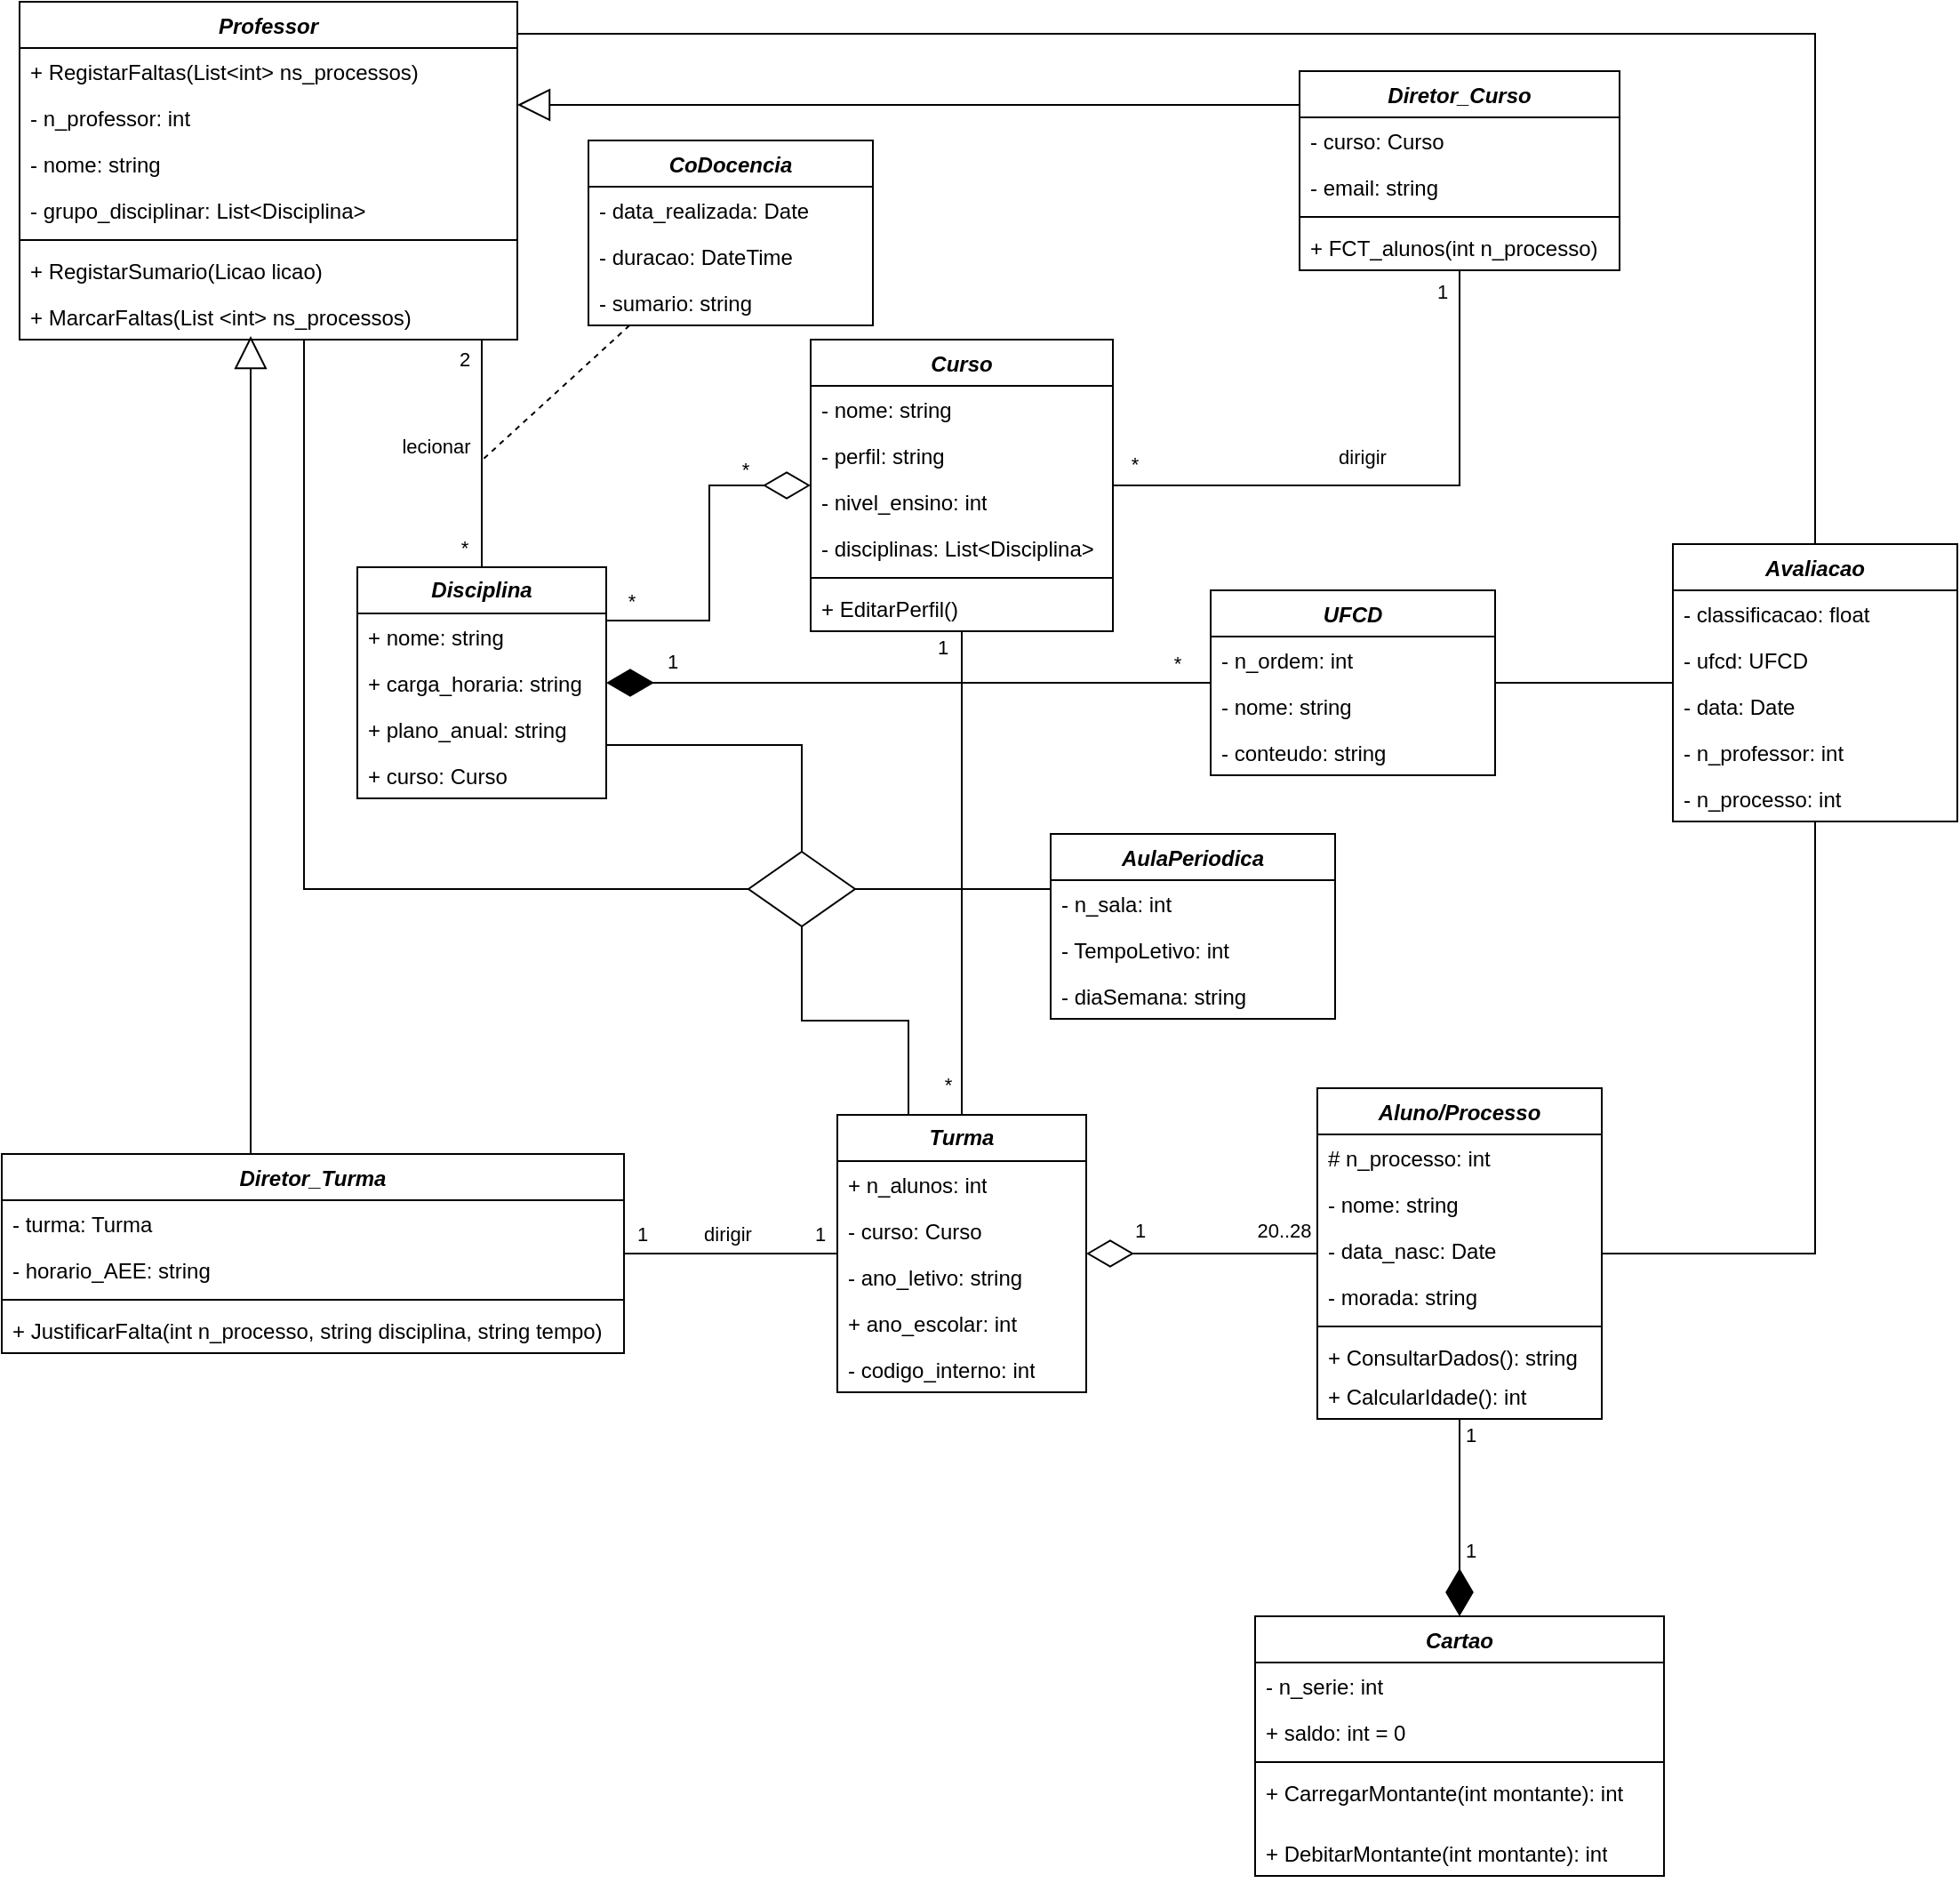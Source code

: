 <mxfile version="21.7.5" type="device">
  <diagram id="C5RBs43oDa-KdzZeNtuy" name="Page-1">
    <mxGraphModel dx="1775" dy="5882" grid="1" gridSize="10" guides="1" tooltips="1" connect="1" arrows="1" fold="1" page="1" pageScale="1" pageWidth="1169" pageHeight="1654" math="0" shadow="0">
      <root>
        <mxCell id="WIyWlLk6GJQsqaUBKTNV-0" />
        <mxCell id="WIyWlLk6GJQsqaUBKTNV-1" parent="WIyWlLk6GJQsqaUBKTNV-0" />
        <mxCell id="zkfFHV4jXpPFQw0GAbJ--17" value="Aluno/Processo" style="swimlane;fontStyle=3;align=center;verticalAlign=top;childLayout=stackLayout;horizontal=1;startSize=26;horizontalStack=0;resizeParent=1;resizeLast=0;collapsible=1;marginBottom=0;rounded=0;shadow=0;strokeWidth=1;" parent="WIyWlLk6GJQsqaUBKTNV-1" vertex="1">
          <mxGeometry x="770" y="-4327" width="160" height="186" as="geometry">
            <mxRectangle x="450" y="-4880" width="160" height="26" as="alternateBounds" />
          </mxGeometry>
        </mxCell>
        <mxCell id="zkfFHV4jXpPFQw0GAbJ--18" value="# n_processo: int" style="text;align=left;verticalAlign=top;spacingLeft=4;spacingRight=4;overflow=hidden;rotatable=0;points=[[0,0.5],[1,0.5]];portConstraint=eastwest;" parent="zkfFHV4jXpPFQw0GAbJ--17" vertex="1">
          <mxGeometry y="26" width="160" height="26" as="geometry" />
        </mxCell>
        <mxCell id="zkfFHV4jXpPFQw0GAbJ--19" value="- nome: string" style="text;align=left;verticalAlign=top;spacingLeft=4;spacingRight=4;overflow=hidden;rotatable=0;points=[[0,0.5],[1,0.5]];portConstraint=eastwest;rounded=0;shadow=0;html=0;" parent="zkfFHV4jXpPFQw0GAbJ--17" vertex="1">
          <mxGeometry y="52" width="160" height="26" as="geometry" />
        </mxCell>
        <mxCell id="zkfFHV4jXpPFQw0GAbJ--20" value="- data_nasc: Date" style="text;align=left;verticalAlign=top;spacingLeft=4;spacingRight=4;overflow=hidden;rotatable=0;points=[[0,0.5],[1,0.5]];portConstraint=eastwest;rounded=0;shadow=0;html=0;" parent="zkfFHV4jXpPFQw0GAbJ--17" vertex="1">
          <mxGeometry y="78" width="160" height="26" as="geometry" />
        </mxCell>
        <mxCell id="zkfFHV4jXpPFQw0GAbJ--21" value="- morada: string" style="text;align=left;verticalAlign=top;spacingLeft=4;spacingRight=4;overflow=hidden;rotatable=0;points=[[0,0.5],[1,0.5]];portConstraint=eastwest;rounded=0;shadow=0;html=0;" parent="zkfFHV4jXpPFQw0GAbJ--17" vertex="1">
          <mxGeometry y="104" width="160" height="26" as="geometry" />
        </mxCell>
        <mxCell id="zkfFHV4jXpPFQw0GAbJ--23" value="" style="line;html=1;strokeWidth=1;align=left;verticalAlign=middle;spacingTop=-1;spacingLeft=3;spacingRight=3;rotatable=0;labelPosition=right;points=[];portConstraint=eastwest;" parent="zkfFHV4jXpPFQw0GAbJ--17" vertex="1">
          <mxGeometry y="130" width="160" height="8" as="geometry" />
        </mxCell>
        <mxCell id="zkfFHV4jXpPFQw0GAbJ--24" value="+ ConsultarDados(): string" style="text;align=left;verticalAlign=top;spacingLeft=4;spacingRight=4;overflow=hidden;rotatable=0;points=[[0,0.5],[1,0.5]];portConstraint=eastwest;" parent="zkfFHV4jXpPFQw0GAbJ--17" vertex="1">
          <mxGeometry y="138" width="160" height="22" as="geometry" />
        </mxCell>
        <mxCell id="0ztRFvTBdyBzdZTtWG1w-25" value="+ CalcularIdade(): int" style="text;strokeColor=none;fillColor=none;align=left;verticalAlign=top;spacingLeft=4;spacingRight=4;overflow=hidden;rotatable=0;points=[[0,0.5],[1,0.5]];portConstraint=eastwest;whiteSpace=wrap;html=1;" parent="zkfFHV4jXpPFQw0GAbJ--17" vertex="1">
          <mxGeometry y="160" width="160" height="26" as="geometry" />
        </mxCell>
        <mxCell id="0ztRFvTBdyBzdZTtWG1w-15" value="&lt;i&gt;Cartao&lt;/i&gt;" style="swimlane;fontStyle=1;align=center;verticalAlign=top;childLayout=stackLayout;horizontal=1;startSize=26;horizontalStack=0;resizeParent=1;resizeParentMax=0;resizeLast=0;collapsible=1;marginBottom=0;whiteSpace=wrap;html=1;" parent="WIyWlLk6GJQsqaUBKTNV-1" vertex="1">
          <mxGeometry x="735" y="-4030" width="230" height="146" as="geometry" />
        </mxCell>
        <mxCell id="0ztRFvTBdyBzdZTtWG1w-16" value="- n_serie: int" style="text;strokeColor=none;fillColor=none;align=left;verticalAlign=top;spacingLeft=4;spacingRight=4;overflow=hidden;rotatable=0;points=[[0,0.5],[1,0.5]];portConstraint=eastwest;whiteSpace=wrap;html=1;" parent="0ztRFvTBdyBzdZTtWG1w-15" vertex="1">
          <mxGeometry y="26" width="230" height="26" as="geometry" />
        </mxCell>
        <mxCell id="0ztRFvTBdyBzdZTtWG1w-23" value="+ saldo: int = 0" style="text;strokeColor=none;fillColor=none;align=left;verticalAlign=top;spacingLeft=4;spacingRight=4;overflow=hidden;rotatable=0;points=[[0,0.5],[1,0.5]];portConstraint=eastwest;whiteSpace=wrap;html=1;" parent="0ztRFvTBdyBzdZTtWG1w-15" vertex="1">
          <mxGeometry y="52" width="230" height="26" as="geometry" />
        </mxCell>
        <mxCell id="0ztRFvTBdyBzdZTtWG1w-17" value="" style="line;strokeWidth=1;fillColor=none;align=left;verticalAlign=middle;spacingTop=-1;spacingLeft=3;spacingRight=3;rotatable=0;labelPosition=right;points=[];portConstraint=eastwest;strokeColor=inherit;" parent="0ztRFvTBdyBzdZTtWG1w-15" vertex="1">
          <mxGeometry y="78" width="230" height="8" as="geometry" />
        </mxCell>
        <mxCell id="0ztRFvTBdyBzdZTtWG1w-24" value="+ CarregarMontante(int montante): int" style="text;strokeColor=none;fillColor=none;align=left;verticalAlign=top;spacingLeft=4;spacingRight=4;overflow=hidden;rotatable=0;points=[[0,0.5],[1,0.5]];portConstraint=eastwest;whiteSpace=wrap;html=1;" parent="0ztRFvTBdyBzdZTtWG1w-15" vertex="1">
          <mxGeometry y="86" width="230" height="34" as="geometry" />
        </mxCell>
        <mxCell id="0ztRFvTBdyBzdZTtWG1w-26" value="+ DebitarMontante(int montante): int" style="text;strokeColor=none;fillColor=none;align=left;verticalAlign=top;spacingLeft=4;spacingRight=4;overflow=hidden;rotatable=0;points=[[0,0.5],[1,0.5]];portConstraint=eastwest;whiteSpace=wrap;html=1;" parent="0ztRFvTBdyBzdZTtWG1w-15" vertex="1">
          <mxGeometry y="120" width="230" height="26" as="geometry" />
        </mxCell>
        <mxCell id="0ztRFvTBdyBzdZTtWG1w-46" value="" style="endArrow=diamondThin;endFill=0;endSize=24;html=1;rounded=0;shadow=0;labelBackgroundColor=default;comic=0;strokeColor=default;fontFamily=Helvetica;fontSize=11;fontColor=default;shape=connector;" parent="WIyWlLk6GJQsqaUBKTNV-1" source="zkfFHV4jXpPFQw0GAbJ--17" target="0ztRFvTBdyBzdZTtWG1w-53" edge="1">
          <mxGeometry width="160" relative="1" as="geometry">
            <mxPoint x="880" y="-4552" as="sourcePoint" />
            <mxPoint x="1110" y="-4365" as="targetPoint" />
          </mxGeometry>
        </mxCell>
        <mxCell id="0ztRFvTBdyBzdZTtWG1w-47" value="1" style="edgeLabel;html=1;align=center;verticalAlign=middle;resizable=0;points=[];fontSize=11;fontFamily=Helvetica;fontColor=default;" parent="0ztRFvTBdyBzdZTtWG1w-46" vertex="1" connectable="0">
          <mxGeometry x="0.633" relative="1" as="geometry">
            <mxPoint x="6" y="-13" as="offset" />
          </mxGeometry>
        </mxCell>
        <mxCell id="0ztRFvTBdyBzdZTtWG1w-48" value="20..28" style="edgeLabel;html=1;align=center;verticalAlign=middle;resizable=0;points=[];fontSize=11;fontFamily=Helvetica;fontColor=default;" parent="0ztRFvTBdyBzdZTtWG1w-46" vertex="1" connectable="0">
          <mxGeometry x="-0.792" relative="1" as="geometry">
            <mxPoint x="-6" y="-13" as="offset" />
          </mxGeometry>
        </mxCell>
        <mxCell id="0ztRFvTBdyBzdZTtWG1w-53" value="&lt;font style=&quot;font-size: 12px;&quot;&gt;&lt;i&gt;&lt;b&gt;Turma&lt;/b&gt;&lt;/i&gt;&lt;/font&gt;" style="swimlane;fontStyle=0;childLayout=stackLayout;horizontal=1;startSize=26;fillColor=none;horizontalStack=0;resizeParent=1;resizeParentMax=0;resizeLast=0;collapsible=1;marginBottom=0;whiteSpace=wrap;html=1;fontFamily=Helvetica;fontSize=11;fontColor=default;" parent="WIyWlLk6GJQsqaUBKTNV-1" vertex="1">
          <mxGeometry x="500.0" y="-4312" width="140" height="156" as="geometry" />
        </mxCell>
        <mxCell id="0ztRFvTBdyBzdZTtWG1w-71" value="+ n_alunos: int" style="text;strokeColor=none;fillColor=none;align=left;verticalAlign=top;spacingLeft=4;spacingRight=4;overflow=hidden;rotatable=0;points=[[0,0.5],[1,0.5]];portConstraint=eastwest;whiteSpace=wrap;html=1;fontSize=12;fontFamily=Helvetica;fontColor=default;" parent="0ztRFvTBdyBzdZTtWG1w-53" vertex="1">
          <mxGeometry y="26" width="140" height="26" as="geometry" />
        </mxCell>
        <mxCell id="0ztRFvTBdyBzdZTtWG1w-70" value="- curso: Curso" style="text;strokeColor=none;fillColor=none;align=left;verticalAlign=top;spacingLeft=4;spacingRight=4;overflow=hidden;rotatable=0;points=[[0,0.5],[1,0.5]];portConstraint=eastwest;whiteSpace=wrap;html=1;fontSize=12;fontFamily=Helvetica;fontColor=default;" parent="0ztRFvTBdyBzdZTtWG1w-53" vertex="1">
          <mxGeometry y="52" width="140" height="26" as="geometry" />
        </mxCell>
        <mxCell id="0ztRFvTBdyBzdZTtWG1w-69" value="- ano_letivo: string" style="text;strokeColor=none;fillColor=none;align=left;verticalAlign=top;spacingLeft=4;spacingRight=4;overflow=hidden;rotatable=0;points=[[0,0.5],[1,0.5]];portConstraint=eastwest;whiteSpace=wrap;html=1;fontSize=12;fontFamily=Helvetica;fontColor=default;" parent="0ztRFvTBdyBzdZTtWG1w-53" vertex="1">
          <mxGeometry y="78" width="140" height="26" as="geometry" />
        </mxCell>
        <mxCell id="0ztRFvTBdyBzdZTtWG1w-68" value="+ ano_escolar: int" style="text;strokeColor=none;fillColor=none;align=left;verticalAlign=top;spacingLeft=4;spacingRight=4;overflow=hidden;rotatable=0;points=[[0,0.5],[1,0.5]];portConstraint=eastwest;whiteSpace=wrap;html=1;" parent="0ztRFvTBdyBzdZTtWG1w-53" vertex="1">
          <mxGeometry y="104" width="140" height="26" as="geometry" />
        </mxCell>
        <mxCell id="0ztRFvTBdyBzdZTtWG1w-67" value="- codigo_interno: int" style="text;strokeColor=none;fillColor=none;align=left;verticalAlign=top;spacingLeft=4;spacingRight=4;overflow=hidden;rotatable=0;points=[[0,0.5],[1,0.5]];portConstraint=eastwest;whiteSpace=wrap;html=1;" parent="0ztRFvTBdyBzdZTtWG1w-53" vertex="1">
          <mxGeometry y="130" width="140" height="26" as="geometry" />
        </mxCell>
        <mxCell id="N6b-j227gdxr0hXpwnZl-5" value="Curso" style="swimlane;fontStyle=3;align=center;verticalAlign=top;childLayout=stackLayout;horizontal=1;startSize=26;horizontalStack=0;resizeParent=1;resizeParentMax=0;resizeLast=0;collapsible=1;marginBottom=0;whiteSpace=wrap;html=1;fontSize=12;" parent="WIyWlLk6GJQsqaUBKTNV-1" vertex="1">
          <mxGeometry x="485" y="-4748" width="170" height="164" as="geometry" />
        </mxCell>
        <mxCell id="N6b-j227gdxr0hXpwnZl-6" value="- nome: string" style="text;strokeColor=none;fillColor=none;align=left;verticalAlign=top;spacingLeft=4;spacingRight=4;overflow=hidden;rotatable=0;points=[[0,0.5],[1,0.5]];portConstraint=eastwest;whiteSpace=wrap;html=1;" parent="N6b-j227gdxr0hXpwnZl-5" vertex="1">
          <mxGeometry y="26" width="170" height="26" as="geometry" />
        </mxCell>
        <mxCell id="N6b-j227gdxr0hXpwnZl-9" value="- perfil: string" style="text;strokeColor=none;fillColor=none;align=left;verticalAlign=top;spacingLeft=4;spacingRight=4;overflow=hidden;rotatable=0;points=[[0,0.5],[1,0.5]];portConstraint=eastwest;whiteSpace=wrap;html=1;" parent="N6b-j227gdxr0hXpwnZl-5" vertex="1">
          <mxGeometry y="52" width="170" height="26" as="geometry" />
        </mxCell>
        <mxCell id="N6b-j227gdxr0hXpwnZl-10" value="- nivel_ensino: int" style="text;strokeColor=none;fillColor=none;align=left;verticalAlign=top;spacingLeft=4;spacingRight=4;overflow=hidden;rotatable=0;points=[[0,0.5],[1,0.5]];portConstraint=eastwest;whiteSpace=wrap;html=1;" parent="N6b-j227gdxr0hXpwnZl-5" vertex="1">
          <mxGeometry y="78" width="170" height="26" as="geometry" />
        </mxCell>
        <mxCell id="FywWqhkUTXSly_Npq8gc-27" value="- disciplinas: List&amp;lt;Disciplina&amp;gt;" style="text;strokeColor=none;fillColor=none;align=left;verticalAlign=top;spacingLeft=4;spacingRight=4;overflow=hidden;rotatable=0;points=[[0,0.5],[1,0.5]];portConstraint=eastwest;whiteSpace=wrap;html=1;" parent="N6b-j227gdxr0hXpwnZl-5" vertex="1">
          <mxGeometry y="104" width="170" height="26" as="geometry" />
        </mxCell>
        <mxCell id="N6b-j227gdxr0hXpwnZl-7" value="" style="line;strokeWidth=1;fillColor=none;align=left;verticalAlign=middle;spacingTop=-1;spacingLeft=3;spacingRight=3;rotatable=0;labelPosition=right;points=[];portConstraint=eastwest;strokeColor=inherit;" parent="N6b-j227gdxr0hXpwnZl-5" vertex="1">
          <mxGeometry y="130" width="170" height="8" as="geometry" />
        </mxCell>
        <mxCell id="N6b-j227gdxr0hXpwnZl-8" value="+&amp;nbsp;EditarPerfil()" style="text;strokeColor=none;fillColor=none;align=left;verticalAlign=top;spacingLeft=4;spacingRight=4;overflow=hidden;rotatable=0;points=[[0,0.5],[1,0.5]];portConstraint=eastwest;whiteSpace=wrap;html=1;fontSize=12;" parent="N6b-j227gdxr0hXpwnZl-5" vertex="1">
          <mxGeometry y="138" width="170" height="26" as="geometry" />
        </mxCell>
        <mxCell id="N6b-j227gdxr0hXpwnZl-11" value="" style="endArrow=none;html=1;rounded=0;" parent="WIyWlLk6GJQsqaUBKTNV-1" source="N6b-j227gdxr0hXpwnZl-5" target="0ztRFvTBdyBzdZTtWG1w-53" edge="1">
          <mxGeometry relative="1" as="geometry">
            <mxPoint x="460" y="-4305" as="sourcePoint" />
            <mxPoint x="620" y="-4305" as="targetPoint" />
          </mxGeometry>
        </mxCell>
        <mxCell id="N6b-j227gdxr0hXpwnZl-14" value="1" style="edgeLabel;html=1;align=center;verticalAlign=middle;resizable=0;points=[];" parent="N6b-j227gdxr0hXpwnZl-11" vertex="1" connectable="0">
          <mxGeometry x="-0.922" relative="1" as="geometry">
            <mxPoint x="-11" y="-2" as="offset" />
          </mxGeometry>
        </mxCell>
        <mxCell id="N6b-j227gdxr0hXpwnZl-15" value="*" style="edgeLabel;html=1;align=center;verticalAlign=middle;resizable=0;points=[];" parent="N6b-j227gdxr0hXpwnZl-11" vertex="1" connectable="0">
          <mxGeometry x="0.923" y="1" relative="1" as="geometry">
            <mxPoint x="-9" y="-7" as="offset" />
          </mxGeometry>
        </mxCell>
        <mxCell id="N6b-j227gdxr0hXpwnZl-16" value="Professor" style="swimlane;fontStyle=3;align=center;verticalAlign=top;childLayout=stackLayout;horizontal=1;startSize=26;horizontalStack=0;resizeParent=1;resizeParentMax=0;resizeLast=0;collapsible=1;marginBottom=0;whiteSpace=wrap;html=1;" parent="WIyWlLk6GJQsqaUBKTNV-1" vertex="1">
          <mxGeometry x="40" y="-4938" width="280" height="190" as="geometry" />
        </mxCell>
        <mxCell id="FywWqhkUTXSly_Npq8gc-2" value="+ RegistarFaltas(List&amp;lt;int&amp;gt; ns_processos)" style="text;strokeColor=none;fillColor=none;align=left;verticalAlign=top;spacingLeft=4;spacingRight=4;overflow=hidden;rotatable=0;points=[[0,0.5],[1,0.5]];portConstraint=eastwest;whiteSpace=wrap;html=1;" parent="N6b-j227gdxr0hXpwnZl-16" vertex="1">
          <mxGeometry y="26" width="280" height="26" as="geometry" />
        </mxCell>
        <mxCell id="N6b-j227gdxr0hXpwnZl-17" value="- n_professor: int" style="text;strokeColor=none;fillColor=none;align=left;verticalAlign=top;spacingLeft=4;spacingRight=4;overflow=hidden;rotatable=0;points=[[0,0.5],[1,0.5]];portConstraint=eastwest;whiteSpace=wrap;html=1;" parent="N6b-j227gdxr0hXpwnZl-16" vertex="1">
          <mxGeometry y="52" width="280" height="26" as="geometry" />
        </mxCell>
        <mxCell id="FywWqhkUTXSly_Npq8gc-0" value="- nome: string" style="text;strokeColor=none;fillColor=none;align=left;verticalAlign=top;spacingLeft=4;spacingRight=4;overflow=hidden;rotatable=0;points=[[0,0.5],[1,0.5]];portConstraint=eastwest;whiteSpace=wrap;html=1;" parent="N6b-j227gdxr0hXpwnZl-16" vertex="1">
          <mxGeometry y="78" width="280" height="26" as="geometry" />
        </mxCell>
        <mxCell id="FywWqhkUTXSly_Npq8gc-1" value="- grupo_disciplinar: List&amp;lt;Disciplina&amp;gt;" style="text;strokeColor=none;fillColor=none;align=left;verticalAlign=top;spacingLeft=4;spacingRight=4;overflow=hidden;rotatable=0;points=[[0,0.5],[1,0.5]];portConstraint=eastwest;whiteSpace=wrap;html=1;" parent="N6b-j227gdxr0hXpwnZl-16" vertex="1">
          <mxGeometry y="104" width="280" height="26" as="geometry" />
        </mxCell>
        <mxCell id="N6b-j227gdxr0hXpwnZl-18" value="" style="line;strokeWidth=1;fillColor=none;align=left;verticalAlign=middle;spacingTop=-1;spacingLeft=3;spacingRight=3;rotatable=0;labelPosition=right;points=[];portConstraint=eastwest;strokeColor=inherit;" parent="N6b-j227gdxr0hXpwnZl-16" vertex="1">
          <mxGeometry y="130" width="280" height="8" as="geometry" />
        </mxCell>
        <mxCell id="N6b-j227gdxr0hXpwnZl-19" value="+ RegistarSumario(Licao licao)" style="text;strokeColor=none;fillColor=none;align=left;verticalAlign=top;spacingLeft=4;spacingRight=4;overflow=hidden;rotatable=0;points=[[0,0.5],[1,0.5]];portConstraint=eastwest;whiteSpace=wrap;html=1;" parent="N6b-j227gdxr0hXpwnZl-16" vertex="1">
          <mxGeometry y="138" width="280" height="26" as="geometry" />
        </mxCell>
        <mxCell id="kLCxIZUCy47wX80rLi7l-0" value="+ MarcarFaltas(List &amp;lt;int&amp;gt; ns_processos)" style="text;strokeColor=none;fillColor=none;align=left;verticalAlign=top;spacingLeft=4;spacingRight=4;overflow=hidden;rotatable=0;points=[[0,0.5],[1,0.5]];portConstraint=eastwest;whiteSpace=wrap;html=1;" vertex="1" parent="N6b-j227gdxr0hXpwnZl-16">
          <mxGeometry y="164" width="280" height="26" as="geometry" />
        </mxCell>
        <mxCell id="FywWqhkUTXSly_Npq8gc-3" value="&lt;i&gt;Diretor_Curso&lt;/i&gt;" style="swimlane;fontStyle=1;align=center;verticalAlign=top;childLayout=stackLayout;horizontal=1;startSize=26;horizontalStack=0;resizeParent=1;resizeParentMax=0;resizeLast=0;collapsible=1;marginBottom=0;whiteSpace=wrap;html=1;" parent="WIyWlLk6GJQsqaUBKTNV-1" vertex="1">
          <mxGeometry x="760" y="-4899" width="180" height="112" as="geometry" />
        </mxCell>
        <mxCell id="FywWqhkUTXSly_Npq8gc-4" value="- curso: Curso" style="text;strokeColor=none;fillColor=none;align=left;verticalAlign=top;spacingLeft=4;spacingRight=4;overflow=hidden;rotatable=0;points=[[0,0.5],[1,0.5]];portConstraint=eastwest;whiteSpace=wrap;html=1;" parent="FywWqhkUTXSly_Npq8gc-3" vertex="1">
          <mxGeometry y="26" width="180" height="26" as="geometry" />
        </mxCell>
        <mxCell id="FywWqhkUTXSly_Npq8gc-19" value="- email: string" style="text;strokeColor=none;fillColor=none;align=left;verticalAlign=top;spacingLeft=4;spacingRight=4;overflow=hidden;rotatable=0;points=[[0,0.5],[1,0.5]];portConstraint=eastwest;whiteSpace=wrap;html=1;" parent="FywWqhkUTXSly_Npq8gc-3" vertex="1">
          <mxGeometry y="52" width="180" height="26" as="geometry" />
        </mxCell>
        <mxCell id="FywWqhkUTXSly_Npq8gc-5" value="" style="line;strokeWidth=1;fillColor=none;align=left;verticalAlign=middle;spacingTop=-1;spacingLeft=3;spacingRight=3;rotatable=0;labelPosition=right;points=[];portConstraint=eastwest;strokeColor=inherit;" parent="FywWqhkUTXSly_Npq8gc-3" vertex="1">
          <mxGeometry y="78" width="180" height="8" as="geometry" />
        </mxCell>
        <mxCell id="FywWqhkUTXSly_Npq8gc-6" value="+ FCT_alunos(int n_processo)" style="text;strokeColor=none;fillColor=none;align=left;verticalAlign=top;spacingLeft=4;spacingRight=4;overflow=hidden;rotatable=0;points=[[0,0.5],[1,0.5]];portConstraint=eastwest;whiteSpace=wrap;html=1;" parent="FywWqhkUTXSly_Npq8gc-3" vertex="1">
          <mxGeometry y="86" width="180" height="26" as="geometry" />
        </mxCell>
        <mxCell id="FywWqhkUTXSly_Npq8gc-7" value="&lt;i&gt;Diretor_Turma&lt;/i&gt;" style="swimlane;fontStyle=1;align=center;verticalAlign=top;childLayout=stackLayout;horizontal=1;startSize=26;horizontalStack=0;resizeParent=1;resizeParentMax=0;resizeLast=0;collapsible=1;marginBottom=0;whiteSpace=wrap;html=1;" parent="WIyWlLk6GJQsqaUBKTNV-1" vertex="1">
          <mxGeometry x="30" y="-4290" width="350" height="112" as="geometry" />
        </mxCell>
        <mxCell id="FywWqhkUTXSly_Npq8gc-8" value="- turma: Turma" style="text;strokeColor=none;fillColor=none;align=left;verticalAlign=top;spacingLeft=4;spacingRight=4;overflow=hidden;rotatable=0;points=[[0,0.5],[1,0.5]];portConstraint=eastwest;whiteSpace=wrap;html=1;" parent="FywWqhkUTXSly_Npq8gc-7" vertex="1">
          <mxGeometry y="26" width="350" height="26" as="geometry" />
        </mxCell>
        <mxCell id="FywWqhkUTXSly_Npq8gc-13" value="- horario_AEE: string" style="text;strokeColor=none;fillColor=none;align=left;verticalAlign=top;spacingLeft=4;spacingRight=4;overflow=hidden;rotatable=0;points=[[0,0.5],[1,0.5]];portConstraint=eastwest;whiteSpace=wrap;html=1;" parent="FywWqhkUTXSly_Npq8gc-7" vertex="1">
          <mxGeometry y="52" width="350" height="26" as="geometry" />
        </mxCell>
        <mxCell id="FywWqhkUTXSly_Npq8gc-9" value="" style="line;strokeWidth=1;fillColor=none;align=left;verticalAlign=middle;spacingTop=-1;spacingLeft=3;spacingRight=3;rotatable=0;labelPosition=right;points=[];portConstraint=eastwest;strokeColor=inherit;" parent="FywWqhkUTXSly_Npq8gc-7" vertex="1">
          <mxGeometry y="78" width="350" height="8" as="geometry" />
        </mxCell>
        <mxCell id="FywWqhkUTXSly_Npq8gc-10" value="+ JustificarFalta(int n_processo, string disciplina, string tempo)" style="text;strokeColor=none;fillColor=none;align=left;verticalAlign=top;spacingLeft=4;spacingRight=4;overflow=hidden;rotatable=0;points=[[0,0.5],[1,0.5]];portConstraint=eastwest;whiteSpace=wrap;html=1;" parent="FywWqhkUTXSly_Npq8gc-7" vertex="1">
          <mxGeometry y="86" width="350" height="26" as="geometry" />
        </mxCell>
        <mxCell id="FywWqhkUTXSly_Npq8gc-11" value="" style="endArrow=block;endSize=16;endFill=0;html=1;rounded=0;edgeStyle=orthogonalEdgeStyle;" parent="WIyWlLk6GJQsqaUBKTNV-1" source="FywWqhkUTXSly_Npq8gc-3" target="N6b-j227gdxr0hXpwnZl-16" edge="1">
          <mxGeometry width="160" relative="1" as="geometry">
            <mxPoint x="800" y="-4235" as="sourcePoint" />
            <mxPoint x="505.612" y="-4175" as="targetPoint" />
            <Array as="points">
              <mxPoint x="430" y="-4880" />
              <mxPoint x="430" y="-4880" />
            </Array>
          </mxGeometry>
        </mxCell>
        <mxCell id="FywWqhkUTXSly_Npq8gc-12" value="" style="endArrow=block;endSize=16;endFill=0;html=1;rounded=0;edgeStyle=orthogonalEdgeStyle;" parent="WIyWlLk6GJQsqaUBKTNV-1" source="FywWqhkUTXSly_Npq8gc-7" edge="1">
          <mxGeometry width="160" relative="1" as="geometry">
            <mxPoint x="800" y="-4235" as="sourcePoint" />
            <mxPoint x="170" y="-4750" as="targetPoint" />
            <Array as="points">
              <mxPoint x="170" y="-4630" />
              <mxPoint x="170" y="-4630" />
            </Array>
          </mxGeometry>
        </mxCell>
        <mxCell id="FywWqhkUTXSly_Npq8gc-14" value="" style="endArrow=none;html=1;rounded=0;elbow=vertical;" parent="WIyWlLk6GJQsqaUBKTNV-1" source="0ztRFvTBdyBzdZTtWG1w-53" target="FywWqhkUTXSly_Npq8gc-7" edge="1">
          <mxGeometry relative="1" as="geometry">
            <mxPoint x="600" y="-4405" as="sourcePoint" />
            <mxPoint x="760" y="-4405" as="targetPoint" />
          </mxGeometry>
        </mxCell>
        <mxCell id="FywWqhkUTXSly_Npq8gc-17" value="1" style="edgeLabel;html=1;align=center;verticalAlign=middle;resizable=0;points=[];" parent="FywWqhkUTXSly_Npq8gc-14" vertex="1" connectable="0">
          <mxGeometry x="-0.903" relative="1" as="geometry">
            <mxPoint x="-4" y="-11" as="offset" />
          </mxGeometry>
        </mxCell>
        <mxCell id="FywWqhkUTXSly_Npq8gc-18" value="1" style="edgeLabel;html=1;align=center;verticalAlign=middle;resizable=0;points=[];" parent="FywWqhkUTXSly_Npq8gc-14" vertex="1" connectable="0">
          <mxGeometry x="0.915" relative="1" as="geometry">
            <mxPoint x="5" y="-11" as="offset" />
          </mxGeometry>
        </mxCell>
        <mxCell id="FywWqhkUTXSly_Npq8gc-26" value="dirigir" style="edgeLabel;html=1;align=center;verticalAlign=middle;resizable=0;points=[];" parent="FywWqhkUTXSly_Npq8gc-14" vertex="1" connectable="0">
          <mxGeometry x="-0.016" relative="1" as="geometry">
            <mxPoint x="-3" y="-11" as="offset" />
          </mxGeometry>
        </mxCell>
        <mxCell id="FywWqhkUTXSly_Npq8gc-20" value="" style="endArrow=none;html=1;rounded=0;edgeStyle=orthogonalEdgeStyle;" parent="WIyWlLk6GJQsqaUBKTNV-1" source="N6b-j227gdxr0hXpwnZl-5" target="FywWqhkUTXSly_Npq8gc-3" edge="1">
          <mxGeometry relative="1" as="geometry">
            <mxPoint x="410" y="-4405" as="sourcePoint" />
            <mxPoint x="570" y="-4405" as="targetPoint" />
          </mxGeometry>
        </mxCell>
        <mxCell id="FywWqhkUTXSly_Npq8gc-23" value="*" style="edgeLabel;html=1;align=center;verticalAlign=middle;resizable=0;points=[];" parent="FywWqhkUTXSly_Npq8gc-20" vertex="1" connectable="0">
          <mxGeometry x="-0.923" relative="1" as="geometry">
            <mxPoint y="-12" as="offset" />
          </mxGeometry>
        </mxCell>
        <mxCell id="FywWqhkUTXSly_Npq8gc-24" value="1" style="edgeLabel;html=1;align=center;verticalAlign=middle;resizable=0;points=[];" parent="FywWqhkUTXSly_Npq8gc-20" vertex="1" connectable="0">
          <mxGeometry x="0.878" relative="1" as="geometry">
            <mxPoint x="-10" y="-8" as="offset" />
          </mxGeometry>
        </mxCell>
        <mxCell id="FywWqhkUTXSly_Npq8gc-25" value="dirigir" style="edgeLabel;html=1;align=center;verticalAlign=middle;resizable=0;points=[];" parent="FywWqhkUTXSly_Npq8gc-20" vertex="1" connectable="0">
          <mxGeometry x="-0.071" y="2" relative="1" as="geometry">
            <mxPoint x="-7" y="-14" as="offset" />
          </mxGeometry>
        </mxCell>
        <mxCell id="FywWqhkUTXSly_Npq8gc-28" value="&lt;b&gt;&lt;i&gt;Disciplina&lt;/i&gt;&lt;/b&gt;" style="swimlane;fontStyle=0;childLayout=stackLayout;horizontal=1;startSize=26;fillColor=none;horizontalStack=0;resizeParent=1;resizeParentMax=0;resizeLast=0;collapsible=1;marginBottom=0;whiteSpace=wrap;html=1;" parent="WIyWlLk6GJQsqaUBKTNV-1" vertex="1">
          <mxGeometry x="230" y="-4620" width="140" height="130" as="geometry" />
        </mxCell>
        <mxCell id="FywWqhkUTXSly_Npq8gc-29" value="+ nome: string" style="text;strokeColor=none;fillColor=none;align=left;verticalAlign=top;spacingLeft=4;spacingRight=4;overflow=hidden;rotatable=0;points=[[0,0.5],[1,0.5]];portConstraint=eastwest;whiteSpace=wrap;html=1;" parent="FywWqhkUTXSly_Npq8gc-28" vertex="1">
          <mxGeometry y="26" width="140" height="26" as="geometry" />
        </mxCell>
        <mxCell id="FywWqhkUTXSly_Npq8gc-30" value="+ carga_horaria: string" style="text;strokeColor=none;fillColor=none;align=left;verticalAlign=top;spacingLeft=4;spacingRight=4;overflow=hidden;rotatable=0;points=[[0,0.5],[1,0.5]];portConstraint=eastwest;whiteSpace=wrap;html=1;" parent="FywWqhkUTXSly_Npq8gc-28" vertex="1">
          <mxGeometry y="52" width="140" height="26" as="geometry" />
        </mxCell>
        <mxCell id="FywWqhkUTXSly_Npq8gc-31" value="+ plano_anual: string" style="text;strokeColor=none;fillColor=none;align=left;verticalAlign=top;spacingLeft=4;spacingRight=4;overflow=hidden;rotatable=0;points=[[0,0.5],[1,0.5]];portConstraint=eastwest;whiteSpace=wrap;html=1;" parent="FywWqhkUTXSly_Npq8gc-28" vertex="1">
          <mxGeometry y="78" width="140" height="26" as="geometry" />
        </mxCell>
        <mxCell id="FywWqhkUTXSly_Npq8gc-32" value="+ curso: Curso" style="text;strokeColor=none;fillColor=none;align=left;verticalAlign=top;spacingLeft=4;spacingRight=4;overflow=hidden;rotatable=0;points=[[0,0.5],[1,0.5]];portConstraint=eastwest;whiteSpace=wrap;html=1;" parent="FywWqhkUTXSly_Npq8gc-28" vertex="1">
          <mxGeometry y="104" width="140" height="26" as="geometry" />
        </mxCell>
        <mxCell id="FywWqhkUTXSly_Npq8gc-43" value="" style="endArrow=diamondThin;endFill=0;endSize=24;html=1;rounded=0;edgeStyle=orthogonalEdgeStyle;" parent="WIyWlLk6GJQsqaUBKTNV-1" source="FywWqhkUTXSly_Npq8gc-28" target="N6b-j227gdxr0hXpwnZl-5" edge="1">
          <mxGeometry width="160" relative="1" as="geometry">
            <mxPoint x="310" y="-4520" as="sourcePoint" />
            <mxPoint x="470" y="-4520" as="targetPoint" />
            <Array as="points">
              <mxPoint x="428" y="-4590" />
              <mxPoint x="428" y="-4666" />
            </Array>
          </mxGeometry>
        </mxCell>
        <mxCell id="FywWqhkUTXSly_Npq8gc-44" value="*" style="edgeLabel;html=1;align=center;verticalAlign=middle;resizable=0;points=[];" parent="FywWqhkUTXSly_Npq8gc-43" vertex="1" connectable="0">
          <mxGeometry x="-0.82" y="1" relative="1" as="geometry">
            <mxPoint x="-3" y="-10" as="offset" />
          </mxGeometry>
        </mxCell>
        <mxCell id="FywWqhkUTXSly_Npq8gc-45" value="*" style="edgeLabel;html=1;align=center;verticalAlign=middle;resizable=0;points=[];" parent="FywWqhkUTXSly_Npq8gc-43" vertex="1" connectable="0">
          <mxGeometry x="0.61" y="1" relative="1" as="geometry">
            <mxPoint y="-8" as="offset" />
          </mxGeometry>
        </mxCell>
        <mxCell id="FywWqhkUTXSly_Npq8gc-46" value="" style="endArrow=diamondThin;endFill=1;endSize=24;html=1;rounded=0;" parent="WIyWlLk6GJQsqaUBKTNV-1" source="zkfFHV4jXpPFQw0GAbJ--17" target="0ztRFvTBdyBzdZTtWG1w-15" edge="1">
          <mxGeometry width="160" relative="1" as="geometry">
            <mxPoint x="750" y="-4690" as="sourcePoint" />
            <mxPoint x="910" y="-4690" as="targetPoint" />
          </mxGeometry>
        </mxCell>
        <mxCell id="FywWqhkUTXSly_Npq8gc-47" value="1" style="edgeLabel;html=1;align=center;verticalAlign=middle;resizable=0;points=[];" parent="FywWqhkUTXSly_Npq8gc-46" vertex="1" connectable="0">
          <mxGeometry x="0.532" relative="1" as="geometry">
            <mxPoint x="6" y="-11" as="offset" />
          </mxGeometry>
        </mxCell>
        <mxCell id="FywWqhkUTXSly_Npq8gc-48" value="1" style="edgeLabel;html=1;align=center;verticalAlign=middle;resizable=0;points=[];" parent="FywWqhkUTXSly_Npq8gc-46" vertex="1" connectable="0">
          <mxGeometry x="-0.88" relative="1" as="geometry">
            <mxPoint x="6" y="2" as="offset" />
          </mxGeometry>
        </mxCell>
        <mxCell id="kLCxIZUCy47wX80rLi7l-1" value="&lt;i&gt;CoDocencia&lt;/i&gt;" style="swimlane;fontStyle=1;align=center;verticalAlign=top;childLayout=stackLayout;horizontal=1;startSize=26;horizontalStack=0;resizeParent=1;resizeParentMax=0;resizeLast=0;collapsible=1;marginBottom=0;whiteSpace=wrap;html=1;" vertex="1" parent="WIyWlLk6GJQsqaUBKTNV-1">
          <mxGeometry x="360" y="-4860" width="160" height="104" as="geometry" />
        </mxCell>
        <mxCell id="kLCxIZUCy47wX80rLi7l-2" value="- data_realizada: Date" style="text;strokeColor=none;fillColor=none;align=left;verticalAlign=top;spacingLeft=4;spacingRight=4;overflow=hidden;rotatable=0;points=[[0,0.5],[1,0.5]];portConstraint=eastwest;whiteSpace=wrap;html=1;" vertex="1" parent="kLCxIZUCy47wX80rLi7l-1">
          <mxGeometry y="26" width="160" height="26" as="geometry" />
        </mxCell>
        <mxCell id="kLCxIZUCy47wX80rLi7l-10" value="- duracao: DateTime" style="text;strokeColor=none;fillColor=none;align=left;verticalAlign=top;spacingLeft=4;spacingRight=4;overflow=hidden;rotatable=0;points=[[0,0.5],[1,0.5]];portConstraint=eastwest;whiteSpace=wrap;html=1;" vertex="1" parent="kLCxIZUCy47wX80rLi7l-1">
          <mxGeometry y="52" width="160" height="26" as="geometry" />
        </mxCell>
        <mxCell id="kLCxIZUCy47wX80rLi7l-11" value="- sumario: string" style="text;strokeColor=none;fillColor=none;align=left;verticalAlign=top;spacingLeft=4;spacingRight=4;overflow=hidden;rotatable=0;points=[[0,0.5],[1,0.5]];portConstraint=eastwest;whiteSpace=wrap;html=1;" vertex="1" parent="kLCxIZUCy47wX80rLi7l-1">
          <mxGeometry y="78" width="160" height="26" as="geometry" />
        </mxCell>
        <mxCell id="kLCxIZUCy47wX80rLi7l-5" value="" style="endArrow=none;html=1;rounded=0;edgeStyle=orthogonalEdgeStyle;" edge="1" parent="WIyWlLk6GJQsqaUBKTNV-1" source="FywWqhkUTXSly_Npq8gc-28" target="N6b-j227gdxr0hXpwnZl-16">
          <mxGeometry relative="1" as="geometry">
            <mxPoint x="140" y="-4030" as="sourcePoint" />
            <mxPoint x="266" y="-3910" as="targetPoint" />
            <Array as="points">
              <mxPoint x="300" y="-4720" />
              <mxPoint x="300" y="-4720" />
            </Array>
          </mxGeometry>
        </mxCell>
        <mxCell id="kLCxIZUCy47wX80rLi7l-6" value="*" style="edgeLabel;html=1;align=center;verticalAlign=middle;resizable=0;points=[];" vertex="1" connectable="0" parent="kLCxIZUCy47wX80rLi7l-5">
          <mxGeometry x="-0.865" y="1" relative="1" as="geometry">
            <mxPoint x="-9" y="-3" as="offset" />
          </mxGeometry>
        </mxCell>
        <mxCell id="kLCxIZUCy47wX80rLi7l-7" value="2" style="edgeLabel;html=1;align=center;verticalAlign=middle;resizable=0;points=[];" vertex="1" connectable="0" parent="kLCxIZUCy47wX80rLi7l-5">
          <mxGeometry x="0.812" y="2" relative="1" as="geometry">
            <mxPoint x="-8" y="-1" as="offset" />
          </mxGeometry>
        </mxCell>
        <mxCell id="kLCxIZUCy47wX80rLi7l-8" value="lecionar" style="edgeLabel;html=1;align=center;verticalAlign=middle;resizable=0;points=[];" vertex="1" connectable="0" parent="kLCxIZUCy47wX80rLi7l-5">
          <mxGeometry x="-0.104" relative="1" as="geometry">
            <mxPoint x="-26" y="-11" as="offset" />
          </mxGeometry>
        </mxCell>
        <mxCell id="kLCxIZUCy47wX80rLi7l-12" value="&lt;i&gt;UFCD&lt;/i&gt;" style="swimlane;fontStyle=1;align=center;verticalAlign=top;childLayout=stackLayout;horizontal=1;startSize=26;horizontalStack=0;resizeParent=1;resizeParentMax=0;resizeLast=0;collapsible=1;marginBottom=0;whiteSpace=wrap;html=1;" vertex="1" parent="WIyWlLk6GJQsqaUBKTNV-1">
          <mxGeometry x="710" y="-4607" width="160" height="104" as="geometry" />
        </mxCell>
        <mxCell id="kLCxIZUCy47wX80rLi7l-13" value="- n_ordem: int" style="text;strokeColor=none;fillColor=none;align=left;verticalAlign=top;spacingLeft=4;spacingRight=4;overflow=hidden;rotatable=0;points=[[0,0.5],[1,0.5]];portConstraint=eastwest;whiteSpace=wrap;html=1;" vertex="1" parent="kLCxIZUCy47wX80rLi7l-12">
          <mxGeometry y="26" width="160" height="26" as="geometry" />
        </mxCell>
        <mxCell id="kLCxIZUCy47wX80rLi7l-16" value="- nome: string" style="text;strokeColor=none;fillColor=none;align=left;verticalAlign=top;spacingLeft=4;spacingRight=4;overflow=hidden;rotatable=0;points=[[0,0.5],[1,0.5]];portConstraint=eastwest;whiteSpace=wrap;html=1;" vertex="1" parent="kLCxIZUCy47wX80rLi7l-12">
          <mxGeometry y="52" width="160" height="26" as="geometry" />
        </mxCell>
        <mxCell id="kLCxIZUCy47wX80rLi7l-17" value="- conteudo: string" style="text;strokeColor=none;fillColor=none;align=left;verticalAlign=top;spacingLeft=4;spacingRight=4;overflow=hidden;rotatable=0;points=[[0,0.5],[1,0.5]];portConstraint=eastwest;whiteSpace=wrap;html=1;" vertex="1" parent="kLCxIZUCy47wX80rLi7l-12">
          <mxGeometry y="78" width="160" height="26" as="geometry" />
        </mxCell>
        <mxCell id="kLCxIZUCy47wX80rLi7l-18" value="" style="endArrow=diamondThin;endFill=1;endSize=24;html=1;rounded=0;" edge="1" parent="WIyWlLk6GJQsqaUBKTNV-1" source="kLCxIZUCy47wX80rLi7l-12" target="FywWqhkUTXSly_Npq8gc-28">
          <mxGeometry width="160" relative="1" as="geometry">
            <mxPoint x="260" y="-4470" as="sourcePoint" />
            <mxPoint x="420" y="-4470" as="targetPoint" />
          </mxGeometry>
        </mxCell>
        <mxCell id="kLCxIZUCy47wX80rLi7l-19" value="1" style="edgeLabel;html=1;align=center;verticalAlign=middle;resizable=0;points=[];" vertex="1" connectable="0" parent="kLCxIZUCy47wX80rLi7l-18">
          <mxGeometry x="0.301" relative="1" as="geometry">
            <mxPoint x="-82" y="-12" as="offset" />
          </mxGeometry>
        </mxCell>
        <mxCell id="kLCxIZUCy47wX80rLi7l-20" value="*" style="edgeLabel;html=1;align=center;verticalAlign=middle;resizable=0;points=[];" vertex="1" connectable="0" parent="kLCxIZUCy47wX80rLi7l-18">
          <mxGeometry x="-0.854" relative="1" as="geometry">
            <mxPoint x="6" y="-11" as="offset" />
          </mxGeometry>
        </mxCell>
        <mxCell id="kLCxIZUCy47wX80rLi7l-21" value="&lt;i&gt;Avaliacao&lt;/i&gt;" style="swimlane;fontStyle=1;align=center;verticalAlign=top;childLayout=stackLayout;horizontal=1;startSize=26;horizontalStack=0;resizeParent=1;resizeParentMax=0;resizeLast=0;collapsible=1;marginBottom=0;whiteSpace=wrap;html=1;" vertex="1" parent="WIyWlLk6GJQsqaUBKTNV-1">
          <mxGeometry x="970" y="-4633" width="160" height="156" as="geometry" />
        </mxCell>
        <mxCell id="kLCxIZUCy47wX80rLi7l-22" value="- classificacao: float" style="text;strokeColor=none;fillColor=none;align=left;verticalAlign=top;spacingLeft=4;spacingRight=4;overflow=hidden;rotatable=0;points=[[0,0.5],[1,0.5]];portConstraint=eastwest;whiteSpace=wrap;html=1;" vertex="1" parent="kLCxIZUCy47wX80rLi7l-21">
          <mxGeometry y="26" width="160" height="26" as="geometry" />
        </mxCell>
        <mxCell id="kLCxIZUCy47wX80rLi7l-25" value="- ufcd: UFCD" style="text;strokeColor=none;fillColor=none;align=left;verticalAlign=top;spacingLeft=4;spacingRight=4;overflow=hidden;rotatable=0;points=[[0,0.5],[1,0.5]];portConstraint=eastwest;whiteSpace=wrap;html=1;" vertex="1" parent="kLCxIZUCy47wX80rLi7l-21">
          <mxGeometry y="52" width="160" height="26" as="geometry" />
        </mxCell>
        <mxCell id="kLCxIZUCy47wX80rLi7l-26" value="- data: Date" style="text;strokeColor=none;fillColor=none;align=left;verticalAlign=top;spacingLeft=4;spacingRight=4;overflow=hidden;rotatable=0;points=[[0,0.5],[1,0.5]];portConstraint=eastwest;whiteSpace=wrap;html=1;" vertex="1" parent="kLCxIZUCy47wX80rLi7l-21">
          <mxGeometry y="78" width="160" height="26" as="geometry" />
        </mxCell>
        <mxCell id="kLCxIZUCy47wX80rLi7l-28" value="- n_professor: int" style="text;strokeColor=none;fillColor=none;align=left;verticalAlign=top;spacingLeft=4;spacingRight=4;overflow=hidden;rotatable=0;points=[[0,0.5],[1,0.5]];portConstraint=eastwest;whiteSpace=wrap;html=1;" vertex="1" parent="kLCxIZUCy47wX80rLi7l-21">
          <mxGeometry y="104" width="160" height="26" as="geometry" />
        </mxCell>
        <mxCell id="kLCxIZUCy47wX80rLi7l-29" value="- n_processo: int" style="text;strokeColor=none;fillColor=none;align=left;verticalAlign=top;spacingLeft=4;spacingRight=4;overflow=hidden;rotatable=0;points=[[0,0.5],[1,0.5]];portConstraint=eastwest;whiteSpace=wrap;html=1;" vertex="1" parent="kLCxIZUCy47wX80rLi7l-21">
          <mxGeometry y="130" width="160" height="26" as="geometry" />
        </mxCell>
        <mxCell id="kLCxIZUCy47wX80rLi7l-34" value="" style="endArrow=none;dashed=1;html=1;rounded=0;" edge="1" parent="WIyWlLk6GJQsqaUBKTNV-1" source="kLCxIZUCy47wX80rLi7l-1">
          <mxGeometry width="50" height="50" relative="1" as="geometry">
            <mxPoint x="630" y="-5150" as="sourcePoint" />
            <mxPoint x="300" y="-4680" as="targetPoint" />
          </mxGeometry>
        </mxCell>
        <mxCell id="kLCxIZUCy47wX80rLi7l-35" value="&lt;i&gt;AulaPeriodica&lt;/i&gt;" style="swimlane;fontStyle=1;align=center;verticalAlign=top;childLayout=stackLayout;horizontal=1;startSize=26;horizontalStack=0;resizeParent=1;resizeParentMax=0;resizeLast=0;collapsible=1;marginBottom=0;whiteSpace=wrap;html=1;" vertex="1" parent="WIyWlLk6GJQsqaUBKTNV-1">
          <mxGeometry x="620" y="-4470" width="160" height="104" as="geometry" />
        </mxCell>
        <mxCell id="kLCxIZUCy47wX80rLi7l-36" value="- n_sala: int" style="text;strokeColor=none;fillColor=none;align=left;verticalAlign=top;spacingLeft=4;spacingRight=4;overflow=hidden;rotatable=0;points=[[0,0.5],[1,0.5]];portConstraint=eastwest;whiteSpace=wrap;html=1;" vertex="1" parent="kLCxIZUCy47wX80rLi7l-35">
          <mxGeometry y="26" width="160" height="26" as="geometry" />
        </mxCell>
        <mxCell id="kLCxIZUCy47wX80rLi7l-39" value="- TempoLetivo: int" style="text;strokeColor=none;fillColor=none;align=left;verticalAlign=top;spacingLeft=4;spacingRight=4;overflow=hidden;rotatable=0;points=[[0,0.5],[1,0.5]];portConstraint=eastwest;whiteSpace=wrap;html=1;" vertex="1" parent="kLCxIZUCy47wX80rLi7l-35">
          <mxGeometry y="52" width="160" height="26" as="geometry" />
        </mxCell>
        <mxCell id="kLCxIZUCy47wX80rLi7l-40" value="- diaSemana: string" style="text;strokeColor=none;fillColor=none;align=left;verticalAlign=top;spacingLeft=4;spacingRight=4;overflow=hidden;rotatable=0;points=[[0,0.5],[1,0.5]];portConstraint=eastwest;whiteSpace=wrap;html=1;" vertex="1" parent="kLCxIZUCy47wX80rLi7l-35">
          <mxGeometry y="78" width="160" height="26" as="geometry" />
        </mxCell>
        <mxCell id="kLCxIZUCy47wX80rLi7l-48" value="" style="rhombus;whiteSpace=wrap;html=1;" vertex="1" parent="WIyWlLk6GJQsqaUBKTNV-1">
          <mxGeometry x="450" y="-4460" width="60" height="42" as="geometry" />
        </mxCell>
        <mxCell id="kLCxIZUCy47wX80rLi7l-49" value="" style="endArrow=none;html=1;edgeStyle=orthogonalEdgeStyle;rounded=0;" edge="1" parent="WIyWlLk6GJQsqaUBKTNV-1" source="kLCxIZUCy47wX80rLi7l-48" target="kLCxIZUCy47wX80rLi7l-35">
          <mxGeometry relative="1" as="geometry">
            <mxPoint x="210" y="-3570" as="sourcePoint" />
            <mxPoint x="950" y="-3950" as="targetPoint" />
            <Array as="points">
              <mxPoint x="600" y="-4439" />
              <mxPoint x="600" y="-4439" />
            </Array>
          </mxGeometry>
        </mxCell>
        <mxCell id="kLCxIZUCy47wX80rLi7l-52" value="" style="endArrow=none;html=1;edgeStyle=orthogonalEdgeStyle;rounded=0;" edge="1" parent="WIyWlLk6GJQsqaUBKTNV-1" source="0ztRFvTBdyBzdZTtWG1w-53" target="kLCxIZUCy47wX80rLi7l-48">
          <mxGeometry relative="1" as="geometry">
            <mxPoint x="980" y="-4590" as="sourcePoint" />
            <mxPoint x="1070" y="-4122" as="targetPoint" />
            <Array as="points">
              <mxPoint x="540" y="-4365" />
              <mxPoint x="480" y="-4365" />
            </Array>
          </mxGeometry>
        </mxCell>
        <mxCell id="kLCxIZUCy47wX80rLi7l-53" value="" style="endArrow=none;html=1;edgeStyle=orthogonalEdgeStyle;rounded=0;" edge="1" parent="WIyWlLk6GJQsqaUBKTNV-1" source="FywWqhkUTXSly_Npq8gc-28" target="kLCxIZUCy47wX80rLi7l-48">
          <mxGeometry relative="1" as="geometry">
            <mxPoint x="940" y="-4068" as="sourcePoint" />
            <mxPoint x="920" y="-3940" as="targetPoint" />
            <Array as="points">
              <mxPoint x="480" y="-4520" />
            </Array>
          </mxGeometry>
        </mxCell>
        <mxCell id="kLCxIZUCy47wX80rLi7l-56" value="" style="endArrow=none;html=1;edgeStyle=orthogonalEdgeStyle;rounded=0;" edge="1" parent="WIyWlLk6GJQsqaUBKTNV-1" source="kLCxIZUCy47wX80rLi7l-48" target="N6b-j227gdxr0hXpwnZl-16">
          <mxGeometry relative="1" as="geometry">
            <mxPoint x="379.95" y="-4429" as="sourcePoint" />
            <mxPoint x="90.003" y="-4740" as="targetPoint" />
            <Array as="points">
              <mxPoint x="200" y="-4439" />
            </Array>
          </mxGeometry>
        </mxCell>
        <mxCell id="kLCxIZUCy47wX80rLi7l-57" value="" style="endArrow=none;html=1;edgeStyle=orthogonalEdgeStyle;rounded=0;" edge="1" parent="WIyWlLk6GJQsqaUBKTNV-1" source="zkfFHV4jXpPFQw0GAbJ--17" target="kLCxIZUCy47wX80rLi7l-21">
          <mxGeometry relative="1" as="geometry">
            <mxPoint x="960" y="-4048" as="sourcePoint" />
            <mxPoint x="940" y="-3920" as="targetPoint" />
          </mxGeometry>
        </mxCell>
        <mxCell id="kLCxIZUCy47wX80rLi7l-58" value="" style="endArrow=none;html=1;edgeStyle=orthogonalEdgeStyle;rounded=0;" edge="1" parent="WIyWlLk6GJQsqaUBKTNV-1" source="N6b-j227gdxr0hXpwnZl-16" target="kLCxIZUCy47wX80rLi7l-21">
          <mxGeometry relative="1" as="geometry">
            <mxPoint x="970" y="-4038" as="sourcePoint" />
            <mxPoint x="950" y="-3910" as="targetPoint" />
            <Array as="points">
              <mxPoint x="1050" y="-4920" />
            </Array>
          </mxGeometry>
        </mxCell>
        <mxCell id="kLCxIZUCy47wX80rLi7l-59" value="" style="endArrow=none;html=1;edgeStyle=orthogonalEdgeStyle;rounded=0;" edge="1" parent="WIyWlLk6GJQsqaUBKTNV-1" source="kLCxIZUCy47wX80rLi7l-12" target="kLCxIZUCy47wX80rLi7l-21">
          <mxGeometry relative="1" as="geometry">
            <mxPoint x="980" y="-4028" as="sourcePoint" />
            <mxPoint x="960" y="-3900" as="targetPoint" />
          </mxGeometry>
        </mxCell>
      </root>
    </mxGraphModel>
  </diagram>
</mxfile>
